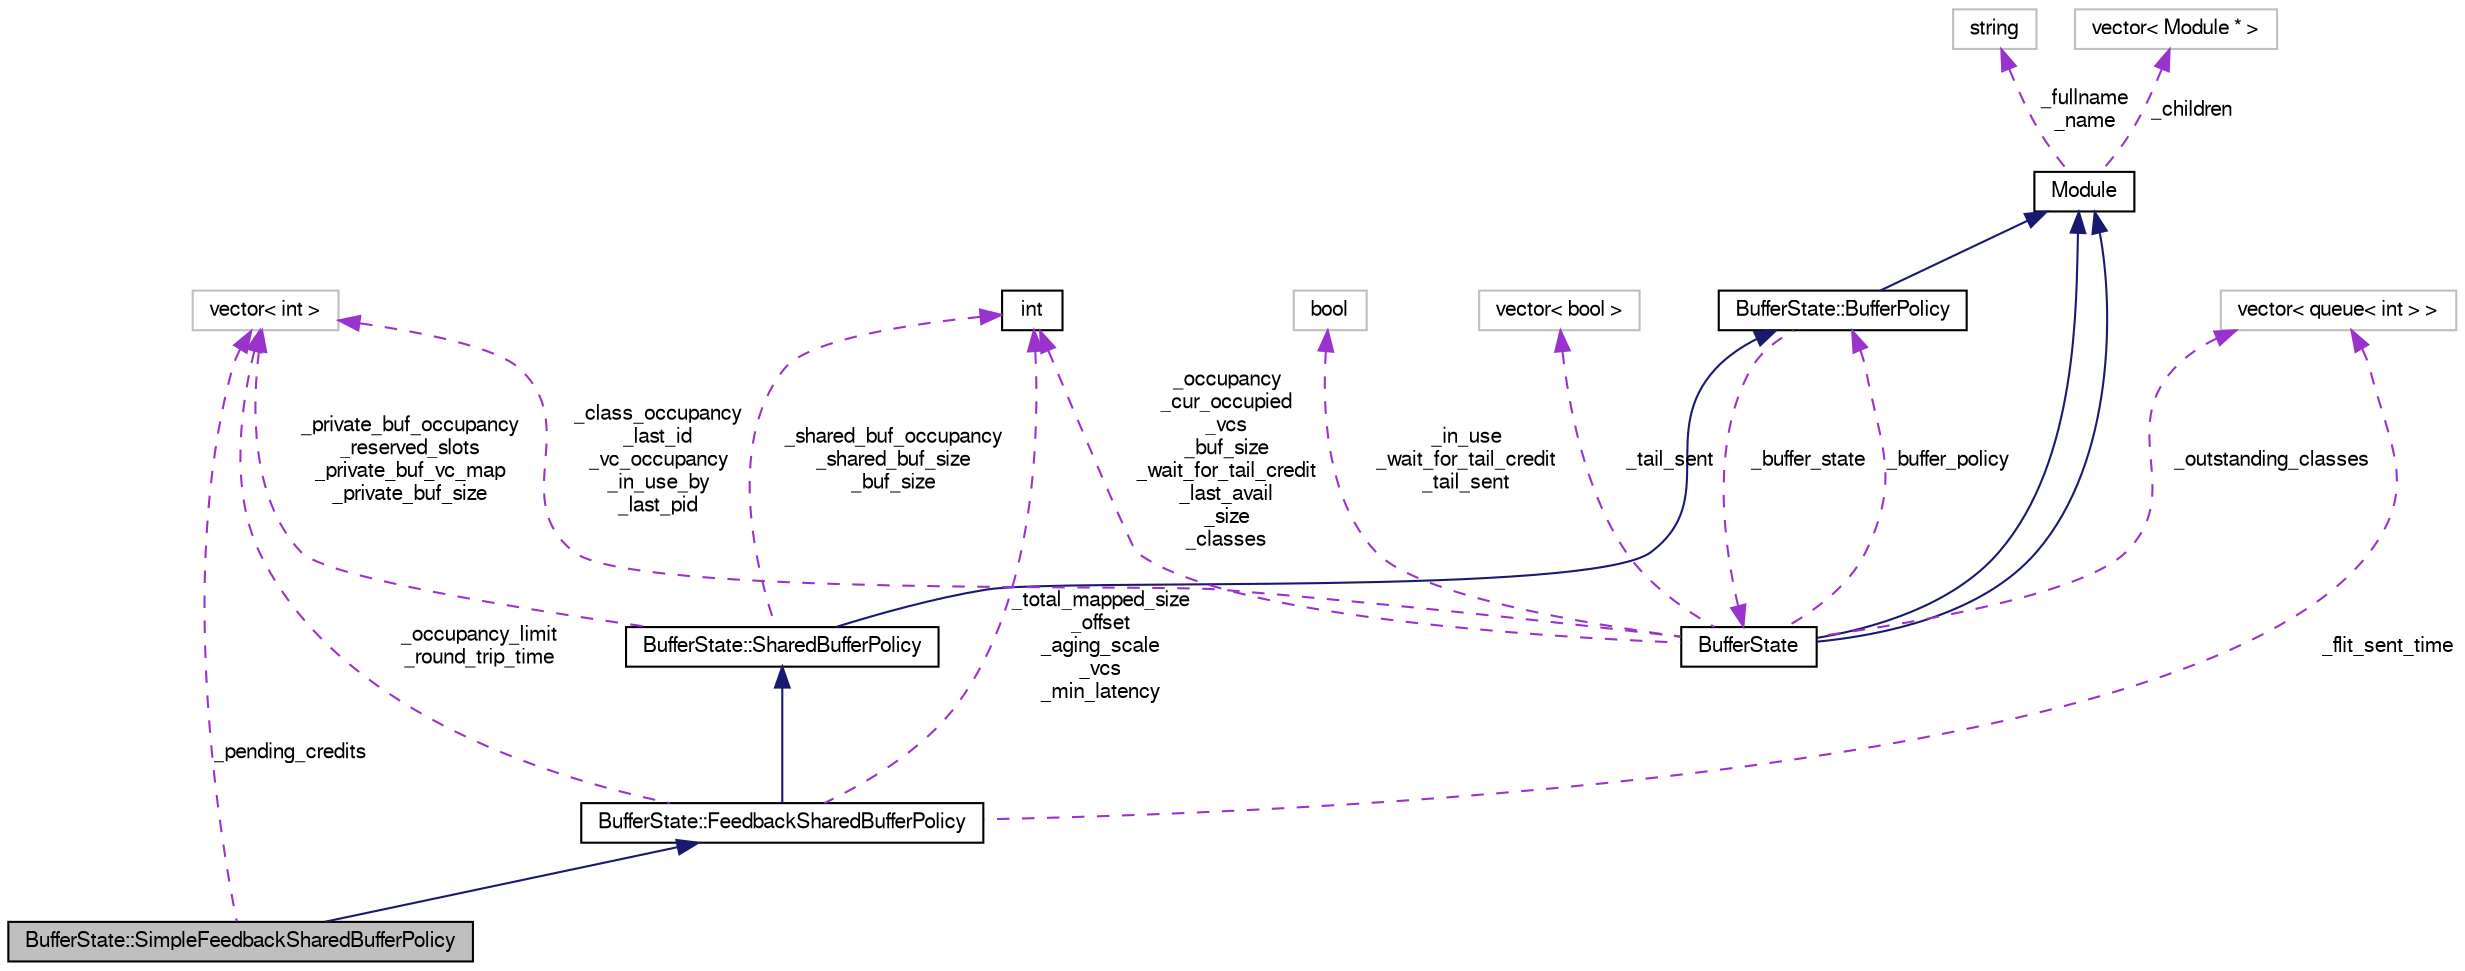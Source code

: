 digraph G
{
  bgcolor="transparent";
  edge [fontname="FreeSans",fontsize="10",labelfontname="FreeSans",labelfontsize="10"];
  node [fontname="FreeSans",fontsize="10",shape=record];
  Node1 [label="BufferState::SimpleFeedbackSharedBufferPolicy",height=0.2,width=0.4,color="black", fillcolor="grey75", style="filled" fontcolor="black"];
  Node2 -> Node1 [dir=back,color="midnightblue",fontsize="10",style="solid",fontname="FreeSans"];
  Node2 [label="BufferState::FeedbackSharedBufferPolicy",height=0.2,width=0.4,color="black",URL="$classBufferState_1_1FeedbackSharedBufferPolicy.html"];
  Node3 -> Node2 [dir=back,color="midnightblue",fontsize="10",style="solid",fontname="FreeSans"];
  Node3 [label="BufferState::SharedBufferPolicy",height=0.2,width=0.4,color="black",URL="$classBufferState_1_1SharedBufferPolicy.html"];
  Node4 -> Node3 [dir=back,color="midnightblue",fontsize="10",style="solid",fontname="FreeSans"];
  Node4 [label="BufferState::BufferPolicy",height=0.2,width=0.4,color="black",URL="$classBufferState_1_1BufferPolicy.html"];
  Node5 -> Node4 [dir=back,color="midnightblue",fontsize="10",style="solid",fontname="FreeSans"];
  Node5 [label="Module",height=0.2,width=0.4,color="black",URL="$classModule.html"];
  Node6 -> Node5 [dir=back,color="darkorchid3",fontsize="10",style="dashed",label="_fullname\n_name",fontname="FreeSans"];
  Node6 [label="string",height=0.2,width=0.4,color="grey75"];
  Node7 -> Node5 [dir=back,color="darkorchid3",fontsize="10",style="dashed",label="_children",fontname="FreeSans"];
  Node7 [label="vector\< Module * \>",height=0.2,width=0.4,color="grey75"];
  Node8 -> Node4 [dir=back,color="darkorchid3",fontsize="10",style="dashed",label="_buffer_state",fontname="FreeSans"];
  Node8 [label="BufferState",height=0.2,width=0.4,color="black",URL="$classBufferState.html"];
  Node5 -> Node8 [dir=back,color="midnightblue",fontsize="10",style="solid",fontname="FreeSans"];
  Node5 -> Node8 [dir=back,color="midnightblue",fontsize="10",style="solid",fontname="FreeSans"];
  Node9 -> Node8 [dir=back,color="darkorchid3",fontsize="10",style="dashed",label="_outstanding_classes",fontname="FreeSans"];
  Node9 [label="vector\< queue\< int \> \>",height=0.2,width=0.4,color="grey75"];
  Node4 -> Node8 [dir=back,color="darkorchid3",fontsize="10",style="dashed",label="_buffer_policy",fontname="FreeSans"];
  Node10 -> Node8 [dir=back,color="darkorchid3",fontsize="10",style="dashed",label="_occupancy\n_cur_occupied\n_vcs\n_buf_size\n_wait_for_tail_credit\n_last_avail\n_size\n_classes",fontname="FreeSans"];
  Node10 [label="int",height=0.2,width=0.4,color="black",URL="$classint.html"];
  Node11 -> Node8 [dir=back,color="darkorchid3",fontsize="10",style="dashed",label="_in_use\n_wait_for_tail_credit\n_tail_sent",fontname="FreeSans"];
  Node11 [label="bool",height=0.2,width=0.4,color="grey75"];
  Node12 -> Node8 [dir=back,color="darkorchid3",fontsize="10",style="dashed",label="_class_occupancy\n_last_id\n_vc_occupancy\n_in_use_by\n_last_pid",fontname="FreeSans"];
  Node12 [label="vector\< int \>",height=0.2,width=0.4,color="grey75"];
  Node13 -> Node8 [dir=back,color="darkorchid3",fontsize="10",style="dashed",label="_tail_sent",fontname="FreeSans"];
  Node13 [label="vector\< bool \>",height=0.2,width=0.4,color="grey75"];
  Node10 -> Node3 [dir=back,color="darkorchid3",fontsize="10",style="dashed",label="_shared_buf_occupancy\n_shared_buf_size\n_buf_size",fontname="FreeSans"];
  Node12 -> Node3 [dir=back,color="darkorchid3",fontsize="10",style="dashed",label="_private_buf_occupancy\n_reserved_slots\n_private_buf_vc_map\n_private_buf_size",fontname="FreeSans"];
  Node9 -> Node2 [dir=back,color="darkorchid3",fontsize="10",style="dashed",label="_flit_sent_time",fontname="FreeSans"];
  Node10 -> Node2 [dir=back,color="darkorchid3",fontsize="10",style="dashed",label="_total_mapped_size\n_offset\n_aging_scale\n_vcs\n_min_latency",fontname="FreeSans"];
  Node12 -> Node2 [dir=back,color="darkorchid3",fontsize="10",style="dashed",label="_occupancy_limit\n_round_trip_time",fontname="FreeSans"];
  Node12 -> Node1 [dir=back,color="darkorchid3",fontsize="10",style="dashed",label="_pending_credits",fontname="FreeSans"];
}
